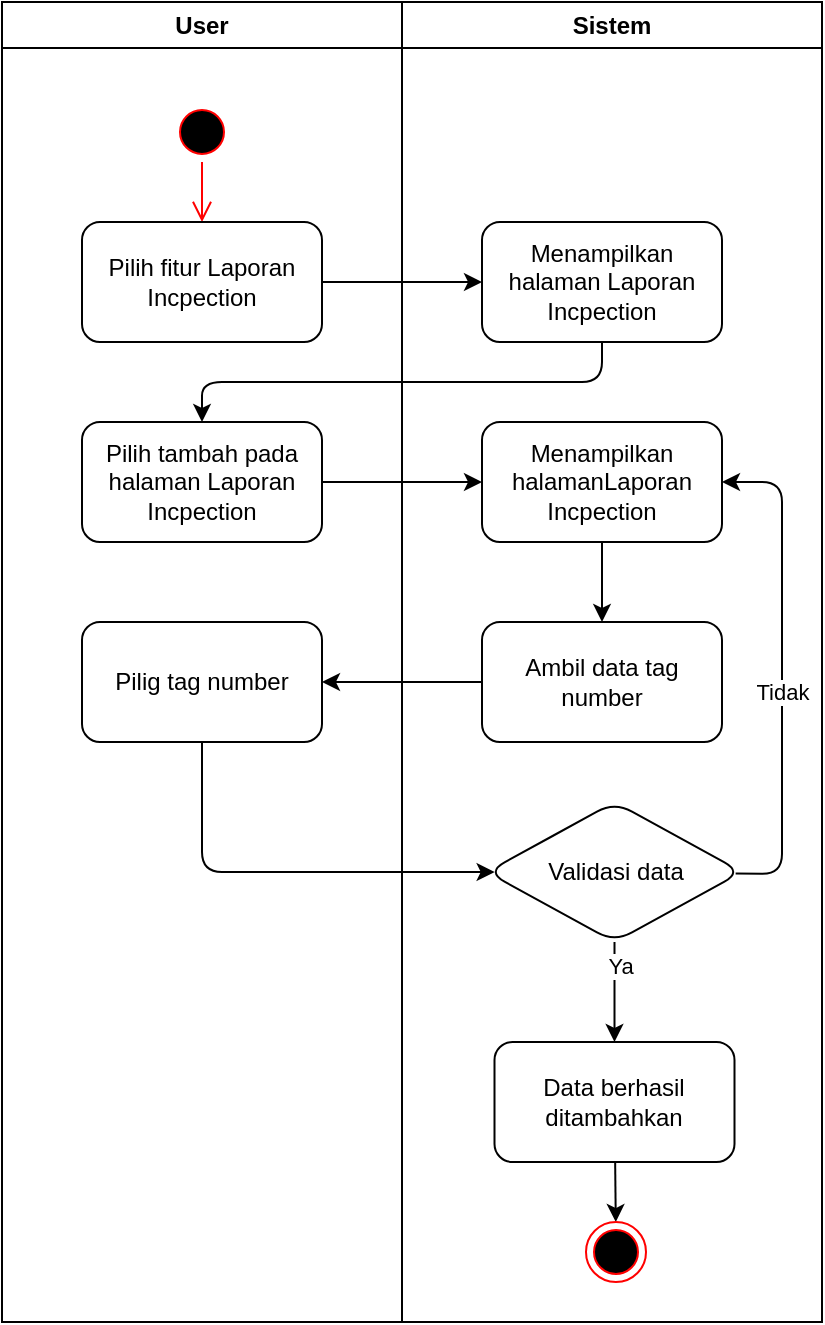<mxfile>
    <diagram id="74zEwL-DLdxobv0FfwJU" name="Page-1">
        <mxGraphModel dx="1128" dy="467" grid="1" gridSize="10" guides="1" tooltips="1" connect="1" arrows="1" fold="1" page="1" pageScale="1" pageWidth="850" pageHeight="1100" math="0" shadow="0">
            <root>
                <mxCell id="0"/>
                <mxCell id="1" parent="0"/>
                <mxCell id="2" value="User" style="swimlane;whiteSpace=wrap;html=1;" vertex="1" parent="1">
                    <mxGeometry x="120" y="80" width="200" height="660" as="geometry"/>
                </mxCell>
                <mxCell id="5" value="" style="ellipse;html=1;shape=startState;fillColor=#000000;strokeColor=#ff0000;" vertex="1" parent="2">
                    <mxGeometry x="85" y="50" width="30" height="30" as="geometry"/>
                </mxCell>
                <mxCell id="6" value="" style="edgeStyle=orthogonalEdgeStyle;html=1;verticalAlign=bottom;endArrow=open;endSize=8;strokeColor=#ff0000;entryX=0.5;entryY=0;entryDx=0;entryDy=0;" edge="1" source="5" parent="2" target="7">
                    <mxGeometry relative="1" as="geometry">
                        <mxPoint x="100" y="140" as="targetPoint"/>
                    </mxGeometry>
                </mxCell>
                <mxCell id="7" value="Pilih fitur Laporan Incpection" style="rounded=1;whiteSpace=wrap;html=1;" vertex="1" parent="2">
                    <mxGeometry x="40" y="110" width="120" height="60" as="geometry"/>
                </mxCell>
                <mxCell id="10" value="Pilih tambah pada halaman&amp;nbsp;&lt;span style=&quot;color: rgb(0, 0, 0);&quot;&gt;Laporan Incpection&lt;/span&gt;" style="rounded=1;whiteSpace=wrap;html=1;" vertex="1" parent="2">
                    <mxGeometry x="40" y="210" width="120" height="60" as="geometry"/>
                </mxCell>
                <mxCell id="14" value="Pilig tag number" style="rounded=1;whiteSpace=wrap;html=1;" vertex="1" parent="2">
                    <mxGeometry x="40" y="310" width="120" height="60" as="geometry"/>
                </mxCell>
                <mxCell id="3" value="Sistem" style="swimlane;whiteSpace=wrap;html=1;startSize=23;" vertex="1" parent="1">
                    <mxGeometry x="320" y="80" width="210" height="660" as="geometry"/>
                </mxCell>
                <mxCell id="8" value="Menampilkan halaman&amp;nbsp;&lt;span style=&quot;color: rgb(0, 0, 0);&quot;&gt;Laporan Incpection&lt;/span&gt;" style="rounded=1;whiteSpace=wrap;html=1;" vertex="1" parent="3">
                    <mxGeometry x="40" y="110" width="120" height="60" as="geometry"/>
                </mxCell>
                <mxCell id="18" value="" style="edgeStyle=none;html=1;" edge="1" parent="3" source="12" target="17">
                    <mxGeometry relative="1" as="geometry"/>
                </mxCell>
                <mxCell id="12" value="Menampilkan halaman&lt;span style=&quot;color: rgb(0, 0, 0);&quot;&gt;Laporan Incpection&lt;/span&gt;" style="rounded=1;whiteSpace=wrap;html=1;" vertex="1" parent="3">
                    <mxGeometry x="40" y="210" width="120" height="60" as="geometry"/>
                </mxCell>
                <mxCell id="17" value="Ambil data tag number" style="rounded=1;whiteSpace=wrap;html=1;" vertex="1" parent="3">
                    <mxGeometry x="40" y="310" width="120" height="60" as="geometry"/>
                </mxCell>
                <mxCell id="23" value="" style="edgeStyle=none;html=1;" edge="1" parent="3" source="20" target="22">
                    <mxGeometry relative="1" as="geometry"/>
                </mxCell>
                <mxCell id="27" value="Ya" style="edgeLabel;html=1;align=center;verticalAlign=middle;resizable=0;points=[];" vertex="1" connectable="0" parent="23">
                    <mxGeometry x="-0.541" y="2" relative="1" as="geometry">
                        <mxPoint as="offset"/>
                    </mxGeometry>
                </mxCell>
                <mxCell id="26" style="edgeStyle=none;html=1;entryX=1;entryY=0.5;entryDx=0;entryDy=0;exitX=0.975;exitY=0.51;exitDx=0;exitDy=0;exitPerimeter=0;" edge="1" parent="3" source="20" target="12">
                    <mxGeometry relative="1" as="geometry">
                        <Array as="points">
                            <mxPoint x="190" y="436"/>
                            <mxPoint x="190" y="240"/>
                        </Array>
                    </mxGeometry>
                </mxCell>
                <mxCell id="28" value="Tidak" style="edgeLabel;html=1;align=center;verticalAlign=middle;resizable=0;points=[];" vertex="1" connectable="0" parent="26">
                    <mxGeometry x="-0.087" relative="1" as="geometry">
                        <mxPoint as="offset"/>
                    </mxGeometry>
                </mxCell>
                <mxCell id="20" value="Validasi data" style="rhombus;whiteSpace=wrap;html=1;rounded=1;" vertex="1" parent="3">
                    <mxGeometry x="42.5" y="400" width="127.5" height="70" as="geometry"/>
                </mxCell>
                <mxCell id="25" value="" style="edgeStyle=none;html=1;" edge="1" parent="3" source="22" target="24">
                    <mxGeometry relative="1" as="geometry"/>
                </mxCell>
                <mxCell id="22" value="Data berhasil ditambahkan" style="whiteSpace=wrap;html=1;rounded=1;" vertex="1" parent="3">
                    <mxGeometry x="46.25" y="520" width="120" height="60" as="geometry"/>
                </mxCell>
                <mxCell id="24" value="" style="ellipse;html=1;shape=endState;fillColor=#000000;strokeColor=#ff0000;" vertex="1" parent="3">
                    <mxGeometry x="92" y="610" width="30" height="30" as="geometry"/>
                </mxCell>
                <mxCell id="9" value="" style="edgeStyle=none;html=1;" edge="1" parent="1" source="7" target="8">
                    <mxGeometry relative="1" as="geometry"/>
                </mxCell>
                <mxCell id="13" value="" style="edgeStyle=none;html=1;" edge="1" parent="1" source="10" target="12">
                    <mxGeometry relative="1" as="geometry"/>
                </mxCell>
                <mxCell id="11" value="" style="edgeStyle=none;html=1;entryX=0.5;entryY=0;entryDx=0;entryDy=0;exitX=0.5;exitY=1;exitDx=0;exitDy=0;" edge="1" parent="1" source="8" target="10">
                    <mxGeometry relative="1" as="geometry">
                        <mxPoint x="346" y="250" as="sourcePoint"/>
                        <Array as="points">
                            <mxPoint x="420" y="270"/>
                            <mxPoint x="220" y="270"/>
                        </Array>
                    </mxGeometry>
                </mxCell>
                <mxCell id="19" value="" style="edgeStyle=none;html=1;" edge="1" parent="1" source="17" target="14">
                    <mxGeometry relative="1" as="geometry"/>
                </mxCell>
                <mxCell id="21" value="" style="edgeStyle=none;html=1;exitX=0.5;exitY=1;exitDx=0;exitDy=0;entryX=0.03;entryY=0.5;entryDx=0;entryDy=0;entryPerimeter=0;" edge="1" parent="1" source="14" target="20">
                    <mxGeometry relative="1" as="geometry">
                        <Array as="points">
                            <mxPoint x="220" y="515"/>
                        </Array>
                    </mxGeometry>
                </mxCell>
            </root>
        </mxGraphModel>
    </diagram>
</mxfile>